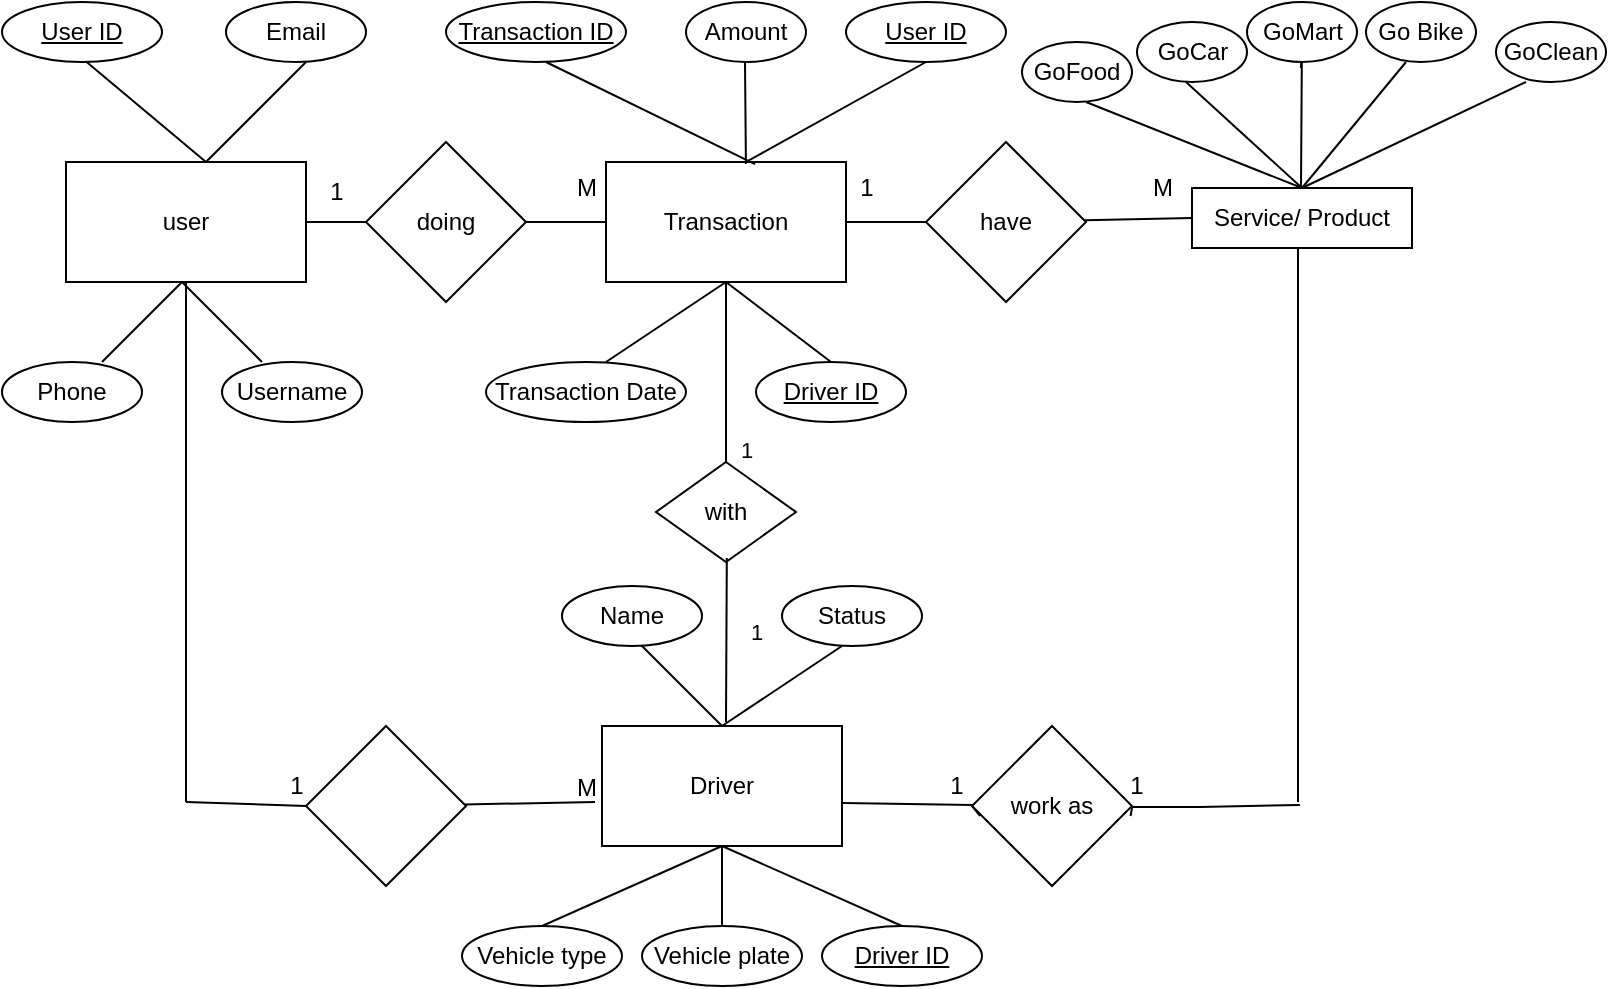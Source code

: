 <mxfile version="24.0.2" type="github">
  <diagram name="Page-1" id="tXZiaEcrUhBw9n6YbrBm">
    <mxGraphModel dx="1034" dy="454" grid="1" gridSize="10" guides="1" tooltips="1" connect="1" arrows="1" fold="1" page="1" pageScale="1" pageWidth="850" pageHeight="1100" math="0" shadow="0">
      <root>
        <mxCell id="0" />
        <mxCell id="1" parent="0" />
        <mxCell id="CJ1HN6qO8ug2FyTTPr0n-1" value="Transaction" style="rounded=0;whiteSpace=wrap;html=1;" vertex="1" parent="1">
          <mxGeometry x="350" y="210" width="120" height="60" as="geometry" />
        </mxCell>
        <mxCell id="CJ1HN6qO8ug2FyTTPr0n-3" value="user" style="rounded=0;whiteSpace=wrap;html=1;" vertex="1" parent="1">
          <mxGeometry x="80" y="210" width="120" height="60" as="geometry" />
        </mxCell>
        <mxCell id="CJ1HN6qO8ug2FyTTPr0n-4" value="doing" style="rhombus;whiteSpace=wrap;html=1;" vertex="1" parent="1">
          <mxGeometry x="230" y="200" width="80" height="80" as="geometry" />
        </mxCell>
        <mxCell id="CJ1HN6qO8ug2FyTTPr0n-8" value="have" style="rhombus;whiteSpace=wrap;html=1;" vertex="1" parent="1">
          <mxGeometry x="510" y="200" width="80" height="80" as="geometry" />
        </mxCell>
        <mxCell id="CJ1HN6qO8ug2FyTTPr0n-12" value="" style="endArrow=none;html=1;rounded=0;entryX=0;entryY=0.5;entryDx=0;entryDy=0;" edge="1" parent="1" target="CJ1HN6qO8ug2FyTTPr0n-4">
          <mxGeometry width="50" height="50" relative="1" as="geometry">
            <mxPoint x="200" y="240" as="sourcePoint" />
            <mxPoint x="250" y="190" as="targetPoint" />
          </mxGeometry>
        </mxCell>
        <mxCell id="CJ1HN6qO8ug2FyTTPr0n-14" value="" style="endArrow=none;html=1;rounded=0;entryX=0;entryY=0.5;entryDx=0;entryDy=0;" edge="1" parent="1" target="CJ1HN6qO8ug2FyTTPr0n-8">
          <mxGeometry width="50" height="50" relative="1" as="geometry">
            <mxPoint x="470" y="240" as="sourcePoint" />
            <mxPoint x="520" y="190" as="targetPoint" />
          </mxGeometry>
        </mxCell>
        <mxCell id="CJ1HN6qO8ug2FyTTPr0n-15" value="" style="endArrow=none;html=1;rounded=0;entryX=0;entryY=0.5;entryDx=0;entryDy=0;" edge="1" parent="1" target="CJ1HN6qO8ug2FyTTPr0n-1">
          <mxGeometry width="50" height="50" relative="1" as="geometry">
            <mxPoint x="310" y="240" as="sourcePoint" />
            <mxPoint x="360" y="190" as="targetPoint" />
          </mxGeometry>
        </mxCell>
        <mxCell id="CJ1HN6qO8ug2FyTTPr0n-17" value="" style="endArrow=none;html=1;rounded=0;entryX=0;entryY=0.5;entryDx=0;entryDy=0;" edge="1" parent="1" source="CJ1HN6qO8ug2FyTTPr0n-8" target="CJ1HN6qO8ug2FyTTPr0n-57">
          <mxGeometry width="50" height="50" relative="1" as="geometry">
            <mxPoint x="590" y="238" as="sourcePoint" />
            <mxPoint x="630" y="240" as="targetPoint" />
          </mxGeometry>
        </mxCell>
        <mxCell id="CJ1HN6qO8ug2FyTTPr0n-19" value="Email" style="ellipse;whiteSpace=wrap;html=1;" vertex="1" parent="1">
          <mxGeometry x="160" y="130" width="70" height="30" as="geometry" />
        </mxCell>
        <mxCell id="CJ1HN6qO8ug2FyTTPr0n-20" value="Phone" style="ellipse;whiteSpace=wrap;html=1;" vertex="1" parent="1">
          <mxGeometry x="48" y="310" width="70" height="30" as="geometry" />
        </mxCell>
        <mxCell id="CJ1HN6qO8ug2FyTTPr0n-22" value="Username" style="ellipse;whiteSpace=wrap;html=1;" vertex="1" parent="1">
          <mxGeometry x="158" y="310" width="70" height="30" as="geometry" />
        </mxCell>
        <mxCell id="CJ1HN6qO8ug2FyTTPr0n-24" value="" style="endArrow=none;html=1;rounded=0;" edge="1" parent="1">
          <mxGeometry width="50" height="50" relative="1" as="geometry">
            <mxPoint x="98" y="310" as="sourcePoint" />
            <mxPoint x="138" y="270" as="targetPoint" />
          </mxGeometry>
        </mxCell>
        <mxCell id="CJ1HN6qO8ug2FyTTPr0n-25" value="" style="endArrow=none;html=1;rounded=0;" edge="1" parent="1">
          <mxGeometry width="50" height="50" relative="1" as="geometry">
            <mxPoint x="178" y="310" as="sourcePoint" />
            <mxPoint x="138" y="270" as="targetPoint" />
          </mxGeometry>
        </mxCell>
        <mxCell id="CJ1HN6qO8ug2FyTTPr0n-27" value="" style="endArrow=none;html=1;rounded=0;" edge="1" parent="1">
          <mxGeometry width="50" height="50" relative="1" as="geometry">
            <mxPoint x="150" y="210" as="sourcePoint" />
            <mxPoint x="200" y="160" as="targetPoint" />
          </mxGeometry>
        </mxCell>
        <mxCell id="CJ1HN6qO8ug2FyTTPr0n-29" value="" style="endArrow=none;html=1;rounded=0;entryX=0;entryY=0;entryDx=0;entryDy=0;" edge="1" parent="1" source="CJ1HN6qO8ug2FyTTPr0n-18">
          <mxGeometry width="50" height="50" relative="1" as="geometry">
            <mxPoint x="150" y="210" as="sourcePoint" />
            <mxPoint x="100" y="160" as="targetPoint" />
          </mxGeometry>
        </mxCell>
        <mxCell id="CJ1HN6qO8ug2FyTTPr0n-30" value="" style="endArrow=none;html=1;rounded=0;entryX=0;entryY=0;entryDx=0;entryDy=0;" edge="1" parent="1" target="CJ1HN6qO8ug2FyTTPr0n-18">
          <mxGeometry width="50" height="50" relative="1" as="geometry">
            <mxPoint x="150" y="210" as="sourcePoint" />
            <mxPoint x="100" y="160" as="targetPoint" />
          </mxGeometry>
        </mxCell>
        <mxCell id="CJ1HN6qO8ug2FyTTPr0n-18" value="&lt;u&gt;User ID&lt;/u&gt;" style="ellipse;whiteSpace=wrap;html=1;" vertex="1" parent="1">
          <mxGeometry x="48" y="130" width="80" height="30" as="geometry" />
        </mxCell>
        <mxCell id="CJ1HN6qO8ug2FyTTPr0n-31" value="Transaction Date" style="ellipse;whiteSpace=wrap;html=1;" vertex="1" parent="1">
          <mxGeometry x="290" y="310" width="100" height="30" as="geometry" />
        </mxCell>
        <mxCell id="CJ1HN6qO8ug2FyTTPr0n-32" value="&lt;u&gt;User ID&lt;/u&gt;" style="ellipse;whiteSpace=wrap;html=1;" vertex="1" parent="1">
          <mxGeometry x="470" y="130" width="80" height="30" as="geometry" />
        </mxCell>
        <mxCell id="CJ1HN6qO8ug2FyTTPr0n-33" value="Amount" style="ellipse;whiteSpace=wrap;html=1;" vertex="1" parent="1">
          <mxGeometry x="390" y="130" width="60" height="30" as="geometry" />
        </mxCell>
        <mxCell id="CJ1HN6qO8ug2FyTTPr0n-34" value="&lt;u&gt;Transaction ID&lt;/u&gt;" style="ellipse;whiteSpace=wrap;html=1;" vertex="1" parent="1">
          <mxGeometry x="270" y="130" width="90" height="30" as="geometry" />
        </mxCell>
        <mxCell id="CJ1HN6qO8ug2FyTTPr0n-35" value="&lt;u&gt;Driver ID&lt;/u&gt;" style="ellipse;whiteSpace=wrap;html=1;" vertex="1" parent="1">
          <mxGeometry x="425" y="310" width="75" height="30" as="geometry" />
        </mxCell>
        <mxCell id="CJ1HN6qO8ug2FyTTPr0n-38" value="" style="endArrow=none;html=1;rounded=0;entryX=0.5;entryY=1;entryDx=0;entryDy=0;" edge="1" parent="1" target="CJ1HN6qO8ug2FyTTPr0n-1">
          <mxGeometry width="50" height="50" relative="1" as="geometry">
            <mxPoint x="350" y="310" as="sourcePoint" />
            <mxPoint x="400" y="260" as="targetPoint" />
          </mxGeometry>
        </mxCell>
        <mxCell id="CJ1HN6qO8ug2FyTTPr0n-39" value="" style="endArrow=none;html=1;rounded=0;exitX=0.621;exitY=0.017;exitDx=0;exitDy=0;exitPerimeter=0;" edge="1" parent="1" source="CJ1HN6qO8ug2FyTTPr0n-1">
          <mxGeometry width="50" height="50" relative="1" as="geometry">
            <mxPoint x="390" y="240" as="sourcePoint" />
            <mxPoint x="320" y="160" as="targetPoint" />
          </mxGeometry>
        </mxCell>
        <mxCell id="CJ1HN6qO8ug2FyTTPr0n-40" value="" style="endArrow=none;html=1;rounded=0;exitX=0.583;exitY=0.017;exitDx=0;exitDy=0;exitPerimeter=0;" edge="1" parent="1" source="CJ1HN6qO8ug2FyTTPr0n-1">
          <mxGeometry width="50" height="50" relative="1" as="geometry">
            <mxPoint x="419.5" y="200" as="sourcePoint" />
            <mxPoint x="419.5" y="160" as="targetPoint" />
          </mxGeometry>
        </mxCell>
        <mxCell id="CJ1HN6qO8ug2FyTTPr0n-41" value="" style="endArrow=none;html=1;rounded=0;entryX=0.5;entryY=1;entryDx=0;entryDy=0;" edge="1" parent="1" target="CJ1HN6qO8ug2FyTTPr0n-32">
          <mxGeometry width="50" height="50" relative="1" as="geometry">
            <mxPoint x="420" y="210" as="sourcePoint" />
            <mxPoint x="470" y="160" as="targetPoint" />
          </mxGeometry>
        </mxCell>
        <mxCell id="CJ1HN6qO8ug2FyTTPr0n-43" value="" style="endArrow=none;html=1;rounded=0;entryX=0.5;entryY=0;entryDx=0;entryDy=0;" edge="1" parent="1" target="CJ1HN6qO8ug2FyTTPr0n-35">
          <mxGeometry width="50" height="50" relative="1" as="geometry">
            <mxPoint x="410" y="270" as="sourcePoint" />
            <mxPoint x="460" y="220" as="targetPoint" />
          </mxGeometry>
        </mxCell>
        <mxCell id="CJ1HN6qO8ug2FyTTPr0n-55" value="" style="endArrow=none;html=1;rounded=0;" edge="1" parent="1">
          <mxGeometry width="50" height="50" relative="1" as="geometry">
            <mxPoint x="410" y="360" as="sourcePoint" />
            <mxPoint x="410" y="270" as="targetPoint" />
          </mxGeometry>
        </mxCell>
        <mxCell id="CJ1HN6qO8ug2FyTTPr0n-76" value="1" style="edgeLabel;html=1;align=center;verticalAlign=middle;resizable=0;points=[];" vertex="1" connectable="0" parent="CJ1HN6qO8ug2FyTTPr0n-55">
          <mxGeometry x="-0.856" y="-9" relative="1" as="geometry">
            <mxPoint x="1" as="offset" />
          </mxGeometry>
        </mxCell>
        <mxCell id="CJ1HN6qO8ug2FyTTPr0n-56" value="with" style="rhombus;whiteSpace=wrap;html=1;" vertex="1" parent="1">
          <mxGeometry x="375" y="360" width="70" height="50" as="geometry" />
        </mxCell>
        <mxCell id="CJ1HN6qO8ug2FyTTPr0n-58" value="" style="endArrow=none;html=1;rounded=0;" edge="1" parent="1">
          <mxGeometry width="50" height="50" relative="1" as="geometry">
            <mxPoint x="410" y="490" as="sourcePoint" />
            <mxPoint x="410.41" y="408" as="targetPoint" />
          </mxGeometry>
        </mxCell>
        <mxCell id="CJ1HN6qO8ug2FyTTPr0n-57" value="Service/ Product" style="rounded=0;whiteSpace=wrap;html=1;" vertex="1" parent="1">
          <mxGeometry x="643" y="223" width="110" height="30" as="geometry" />
        </mxCell>
        <mxCell id="CJ1HN6qO8ug2FyTTPr0n-60" value="GoFood" style="ellipse;whiteSpace=wrap;html=1;" vertex="1" parent="1">
          <mxGeometry x="558" y="150" width="55" height="30" as="geometry" />
        </mxCell>
        <mxCell id="CJ1HN6qO8ug2FyTTPr0n-61" value="GoClean" style="ellipse;whiteSpace=wrap;html=1;" vertex="1" parent="1">
          <mxGeometry x="795" y="140" width="55" height="30" as="geometry" />
        </mxCell>
        <mxCell id="CJ1HN6qO8ug2FyTTPr0n-62" value="GoCar" style="ellipse;whiteSpace=wrap;html=1;" vertex="1" parent="1">
          <mxGeometry x="615.5" y="140" width="55" height="30" as="geometry" />
        </mxCell>
        <mxCell id="CJ1HN6qO8ug2FyTTPr0n-64" value="Go Bike" style="ellipse;whiteSpace=wrap;html=1;" vertex="1" parent="1">
          <mxGeometry x="730" y="130" width="55" height="30" as="geometry" />
        </mxCell>
        <mxCell id="CJ1HN6qO8ug2FyTTPr0n-65" value="" style="endArrow=none;html=1;rounded=0;exitX=0.5;exitY=0;exitDx=0;exitDy=0;" edge="1" parent="1" source="CJ1HN6qO8ug2FyTTPr0n-57">
          <mxGeometry width="50" height="50" relative="1" as="geometry">
            <mxPoint x="643.003" y="222.996" as="sourcePoint" />
            <mxPoint x="590" y="180" as="targetPoint" />
          </mxGeometry>
        </mxCell>
        <mxCell id="CJ1HN6qO8ug2FyTTPr0n-66" value="" style="endArrow=none;html=1;rounded=0;exitX=0.5;exitY=0;exitDx=0;exitDy=0;" edge="1" parent="1" source="CJ1HN6qO8ug2FyTTPr0n-57">
          <mxGeometry width="50" height="50" relative="1" as="geometry">
            <mxPoint x="628" y="220" as="sourcePoint" />
            <mxPoint x="640" y="170" as="targetPoint" />
          </mxGeometry>
        </mxCell>
        <mxCell id="CJ1HN6qO8ug2FyTTPr0n-67" value="" style="endArrow=none;html=1;rounded=0;" edge="1" parent="1" source="CJ1HN6qO8ug2FyTTPr0n-63">
          <mxGeometry width="50" height="50" relative="1" as="geometry">
            <mxPoint x="697.5" y="223" as="sourcePoint" />
            <mxPoint x="697.5" y="163" as="targetPoint" />
          </mxGeometry>
        </mxCell>
        <mxCell id="CJ1HN6qO8ug2FyTTPr0n-68" value="" style="endArrow=none;html=1;rounded=0;exitX=0.5;exitY=0;exitDx=0;exitDy=0;" edge="1" parent="1" source="CJ1HN6qO8ug2FyTTPr0n-57">
          <mxGeometry width="50" height="50" relative="1" as="geometry">
            <mxPoint x="765.5" y="220" as="sourcePoint" />
            <mxPoint x="750" y="160" as="targetPoint" />
          </mxGeometry>
        </mxCell>
        <mxCell id="CJ1HN6qO8ug2FyTTPr0n-69" value="" style="endArrow=none;html=1;rounded=0;exitX=0.5;exitY=0;exitDx=0;exitDy=0;" edge="1" parent="1" source="CJ1HN6qO8ug2FyTTPr0n-57">
          <mxGeometry width="50" height="50" relative="1" as="geometry">
            <mxPoint x="798" y="180" as="sourcePoint" />
            <mxPoint x="810" y="170" as="targetPoint" />
          </mxGeometry>
        </mxCell>
        <mxCell id="CJ1HN6qO8ug2FyTTPr0n-71" value="M" style="text;html=1;align=center;verticalAlign=middle;resizable=0;points=[];autosize=1;strokeColor=none;fillColor=none;" vertex="1" parent="1">
          <mxGeometry x="325" y="208" width="30" height="30" as="geometry" />
        </mxCell>
        <mxCell id="CJ1HN6qO8ug2FyTTPr0n-73" value="1" style="text;html=1;align=center;verticalAlign=middle;resizable=0;points=[];autosize=1;strokeColor=none;fillColor=none;" vertex="1" parent="1">
          <mxGeometry x="200" y="210" width="30" height="30" as="geometry" />
        </mxCell>
        <mxCell id="CJ1HN6qO8ug2FyTTPr0n-74" value="1" style="text;html=1;align=center;verticalAlign=middle;resizable=0;points=[];autosize=1;strokeColor=none;fillColor=none;" vertex="1" parent="1">
          <mxGeometry x="465" y="208" width="30" height="30" as="geometry" />
        </mxCell>
        <mxCell id="CJ1HN6qO8ug2FyTTPr0n-75" value="M" style="text;html=1;align=center;verticalAlign=middle;resizable=0;points=[];autosize=1;strokeColor=none;fillColor=none;rotation=0;" vertex="1" parent="1">
          <mxGeometry x="613" y="208" width="30" height="30" as="geometry" />
        </mxCell>
        <mxCell id="CJ1HN6qO8ug2FyTTPr0n-79" value="&lt;font style=&quot;font-size: 11px;&quot;&gt;1&lt;/font&gt;" style="text;html=1;align=center;verticalAlign=middle;resizable=0;points=[];autosize=1;strokeColor=none;fillColor=none;" vertex="1" parent="1">
          <mxGeometry x="410" y="430" width="30" height="30" as="geometry" />
        </mxCell>
        <mxCell id="CJ1HN6qO8ug2FyTTPr0n-91" value="Driver" style="rounded=0;whiteSpace=wrap;html=1;" vertex="1" parent="1">
          <mxGeometry x="348" y="492" width="120" height="60" as="geometry" />
        </mxCell>
        <mxCell id="CJ1HN6qO8ug2FyTTPr0n-92" value="Status" style="ellipse;whiteSpace=wrap;html=1;" vertex="1" parent="1">
          <mxGeometry x="438" y="422" width="70" height="30" as="geometry" />
        </mxCell>
        <mxCell id="CJ1HN6qO8ug2FyTTPr0n-93" value="Name" style="ellipse;whiteSpace=wrap;html=1;" vertex="1" parent="1">
          <mxGeometry x="328" y="422" width="70" height="30" as="geometry" />
        </mxCell>
        <mxCell id="CJ1HN6qO8ug2FyTTPr0n-94" value="Vehicle type" style="ellipse;whiteSpace=wrap;html=1;" vertex="1" parent="1">
          <mxGeometry x="278" y="592" width="80" height="30" as="geometry" />
        </mxCell>
        <mxCell id="CJ1HN6qO8ug2FyTTPr0n-95" value="Vehicle plate" style="ellipse;whiteSpace=wrap;html=1;" vertex="1" parent="1">
          <mxGeometry x="368" y="592" width="80" height="30" as="geometry" />
        </mxCell>
        <mxCell id="CJ1HN6qO8ug2FyTTPr0n-96" value="&lt;u&gt;Driver ID&lt;/u&gt;" style="ellipse;whiteSpace=wrap;html=1;" vertex="1" parent="1">
          <mxGeometry x="458" y="592" width="80" height="30" as="geometry" />
        </mxCell>
        <mxCell id="CJ1HN6qO8ug2FyTTPr0n-97" value="" style="endArrow=none;html=1;rounded=0;entryX=0.5;entryY=1;entryDx=0;entryDy=0;exitX=0.5;exitY=0;exitDx=0;exitDy=0;" edge="1" parent="1" source="CJ1HN6qO8ug2FyTTPr0n-94" target="CJ1HN6qO8ug2FyTTPr0n-91">
          <mxGeometry width="50" height="50" relative="1" as="geometry">
            <mxPoint x="318" y="602" as="sourcePoint" />
            <mxPoint x="368" y="552" as="targetPoint" />
          </mxGeometry>
        </mxCell>
        <mxCell id="CJ1HN6qO8ug2FyTTPr0n-98" value="" style="endArrow=none;html=1;rounded=0;exitX=0.5;exitY=0;exitDx=0;exitDy=0;" edge="1" parent="1" source="CJ1HN6qO8ug2FyTTPr0n-96">
          <mxGeometry width="50" height="50" relative="1" as="geometry">
            <mxPoint x="358" y="602" as="sourcePoint" />
            <mxPoint x="408" y="552" as="targetPoint" />
          </mxGeometry>
        </mxCell>
        <mxCell id="CJ1HN6qO8ug2FyTTPr0n-99" value="" style="endArrow=none;html=1;rounded=0;exitX=0.5;exitY=0;exitDx=0;exitDy=0;" edge="1" parent="1" source="CJ1HN6qO8ug2FyTTPr0n-95">
          <mxGeometry width="50" height="50" relative="1" as="geometry">
            <mxPoint x="358" y="602" as="sourcePoint" />
            <mxPoint x="408" y="552" as="targetPoint" />
          </mxGeometry>
        </mxCell>
        <mxCell id="CJ1HN6qO8ug2FyTTPr0n-100" value="" style="endArrow=none;html=1;rounded=0;" edge="1" parent="1">
          <mxGeometry width="50" height="50" relative="1" as="geometry">
            <mxPoint x="408" y="492" as="sourcePoint" />
            <mxPoint x="468" y="452" as="targetPoint" />
          </mxGeometry>
        </mxCell>
        <mxCell id="CJ1HN6qO8ug2FyTTPr0n-101" value="" style="endArrow=none;html=1;rounded=0;exitX=0.5;exitY=0;exitDx=0;exitDy=0;" edge="1" parent="1" source="CJ1HN6qO8ug2FyTTPr0n-91">
          <mxGeometry width="50" height="50" relative="1" as="geometry">
            <mxPoint x="318" y="502" as="sourcePoint" />
            <mxPoint x="368" y="452" as="targetPoint" />
          </mxGeometry>
        </mxCell>
        <mxCell id="CJ1HN6qO8ug2FyTTPr0n-106" value="" style="endArrow=none;html=1;rounded=0;" edge="1" parent="1">
          <mxGeometry width="50" height="50" relative="1" as="geometry">
            <mxPoint x="140" y="530" as="sourcePoint" />
            <mxPoint x="140" y="270" as="targetPoint" />
          </mxGeometry>
        </mxCell>
        <mxCell id="CJ1HN6qO8ug2FyTTPr0n-118" value="" style="endArrow=none;html=1;rounded=0;entryX=-0.029;entryY=0.633;entryDx=0;entryDy=0;entryPerimeter=0;" edge="1" parent="1" source="CJ1HN6qO8ug2FyTTPr0n-119" target="CJ1HN6qO8ug2FyTTPr0n-91">
          <mxGeometry width="50" height="50" relative="1" as="geometry">
            <mxPoint x="140" y="530" as="sourcePoint" />
            <mxPoint x="190" y="480" as="targetPoint" />
          </mxGeometry>
        </mxCell>
        <mxCell id="CJ1HN6qO8ug2FyTTPr0n-120" value="" style="endArrow=none;html=1;rounded=0;entryX=0;entryY=0.5;entryDx=0;entryDy=0;" edge="1" parent="1" target="CJ1HN6qO8ug2FyTTPr0n-119">
          <mxGeometry width="50" height="50" relative="1" as="geometry">
            <mxPoint x="140" y="530" as="sourcePoint" />
            <mxPoint x="345" y="530" as="targetPoint" />
          </mxGeometry>
        </mxCell>
        <mxCell id="CJ1HN6qO8ug2FyTTPr0n-119" value="" style="rhombus;whiteSpace=wrap;html=1;" vertex="1" parent="1">
          <mxGeometry x="200" y="492" width="80" height="80" as="geometry" />
        </mxCell>
        <mxCell id="CJ1HN6qO8ug2FyTTPr0n-121" value="1" style="text;html=1;align=center;verticalAlign=middle;resizable=0;points=[];autosize=1;strokeColor=none;fillColor=none;" vertex="1" parent="1">
          <mxGeometry x="180" y="507" width="30" height="30" as="geometry" />
        </mxCell>
        <mxCell id="CJ1HN6qO8ug2FyTTPr0n-122" value="M" style="text;html=1;align=center;verticalAlign=middle;resizable=0;points=[];autosize=1;strokeColor=none;fillColor=none;" vertex="1" parent="1">
          <mxGeometry x="325" y="508" width="30" height="30" as="geometry" />
        </mxCell>
        <mxCell id="CJ1HN6qO8ug2FyTTPr0n-123" value="" style="endArrow=none;html=1;rounded=0;" edge="1" parent="1" target="CJ1HN6qO8ug2FyTTPr0n-63">
          <mxGeometry width="50" height="50" relative="1" as="geometry">
            <mxPoint x="697.5" y="223" as="sourcePoint" />
            <mxPoint x="697.5" y="163" as="targetPoint" />
          </mxGeometry>
        </mxCell>
        <mxCell id="CJ1HN6qO8ug2FyTTPr0n-63" value="GoMart" style="ellipse;whiteSpace=wrap;html=1;" vertex="1" parent="1">
          <mxGeometry x="670.5" y="130" width="55" height="30" as="geometry" />
        </mxCell>
        <mxCell id="CJ1HN6qO8ug2FyTTPr0n-124" value="" style="endArrow=none;html=1;rounded=0;" edge="1" parent="1">
          <mxGeometry width="50" height="50" relative="1" as="geometry">
            <mxPoint x="696" y="530" as="sourcePoint" />
            <mxPoint x="696" y="253" as="targetPoint" />
          </mxGeometry>
        </mxCell>
        <mxCell id="CJ1HN6qO8ug2FyTTPr0n-125" value="" style="endArrow=none;html=1;rounded=0;entryX=1.004;entryY=0.642;entryDx=0;entryDy=0;entryPerimeter=0;" edge="1" parent="1" source="CJ1HN6qO8ug2FyTTPr0n-127" target="CJ1HN6qO8ug2FyTTPr0n-91">
          <mxGeometry width="50" height="50" relative="1" as="geometry">
            <mxPoint x="696" y="513" as="sourcePoint" />
            <mxPoint x="901" y="513" as="targetPoint" />
          </mxGeometry>
        </mxCell>
        <mxCell id="CJ1HN6qO8ug2FyTTPr0n-126" value="" style="endArrow=none;html=1;rounded=0;entryX=0;entryY=0.5;entryDx=0;entryDy=0;" edge="1" parent="1" target="CJ1HN6qO8ug2FyTTPr0n-127" source="CJ1HN6qO8ug2FyTTPr0n-129">
          <mxGeometry width="50" height="50" relative="1" as="geometry">
            <mxPoint x="696" y="513" as="sourcePoint" />
            <mxPoint x="901" y="513" as="targetPoint" />
          </mxGeometry>
        </mxCell>
        <mxCell id="CJ1HN6qO8ug2FyTTPr0n-127" value="work as" style="rhombus;whiteSpace=wrap;html=1;" vertex="1" parent="1">
          <mxGeometry x="533" y="492" width="80" height="80" as="geometry" />
        </mxCell>
        <mxCell id="CJ1HN6qO8ug2FyTTPr0n-132" value="" style="endArrow=none;html=1;rounded=0;entryX=-0.167;entryY=1;entryDx=0;entryDy=0;entryPerimeter=0;" edge="1" parent="1" source="CJ1HN6qO8ug2FyTTPr0n-130">
          <mxGeometry width="50" height="50" relative="1" as="geometry">
            <mxPoint x="700" y="533" as="sourcePoint" />
            <mxPoint x="613" y="533" as="targetPoint" />
          </mxGeometry>
        </mxCell>
        <mxCell id="CJ1HN6qO8ug2FyTTPr0n-129" value="1" style="text;html=1;align=center;verticalAlign=middle;resizable=0;points=[];autosize=1;strokeColor=none;fillColor=none;" vertex="1" parent="1">
          <mxGeometry x="510" y="507" width="30" height="30" as="geometry" />
        </mxCell>
        <mxCell id="CJ1HN6qO8ug2FyTTPr0n-135" value="" style="endArrow=none;html=1;rounded=0;entryX=0.533;entryY=0.9;entryDx=0;entryDy=0;entryPerimeter=0;" edge="1" parent="1">
          <mxGeometry width="50" height="50" relative="1" as="geometry">
            <mxPoint x="697.01" y="531.5" as="sourcePoint" />
            <mxPoint x="613" y="532.5" as="targetPoint" />
            <Array as="points">
              <mxPoint x="647.01" y="532.5" />
            </Array>
          </mxGeometry>
        </mxCell>
        <mxCell id="CJ1HN6qO8ug2FyTTPr0n-130" value="1" style="text;html=1;align=center;verticalAlign=middle;resizable=0;points=[];autosize=1;strokeColor=none;fillColor=none;" vertex="1" parent="1">
          <mxGeometry x="600" y="507" width="30" height="30" as="geometry" />
        </mxCell>
      </root>
    </mxGraphModel>
  </diagram>
</mxfile>
